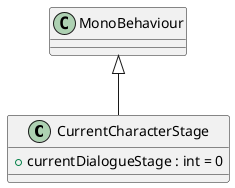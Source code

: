 @startuml
class CurrentCharacterStage {
    + currentDialogueStage : int = 0
}
MonoBehaviour <|-- CurrentCharacterStage
@enduml
